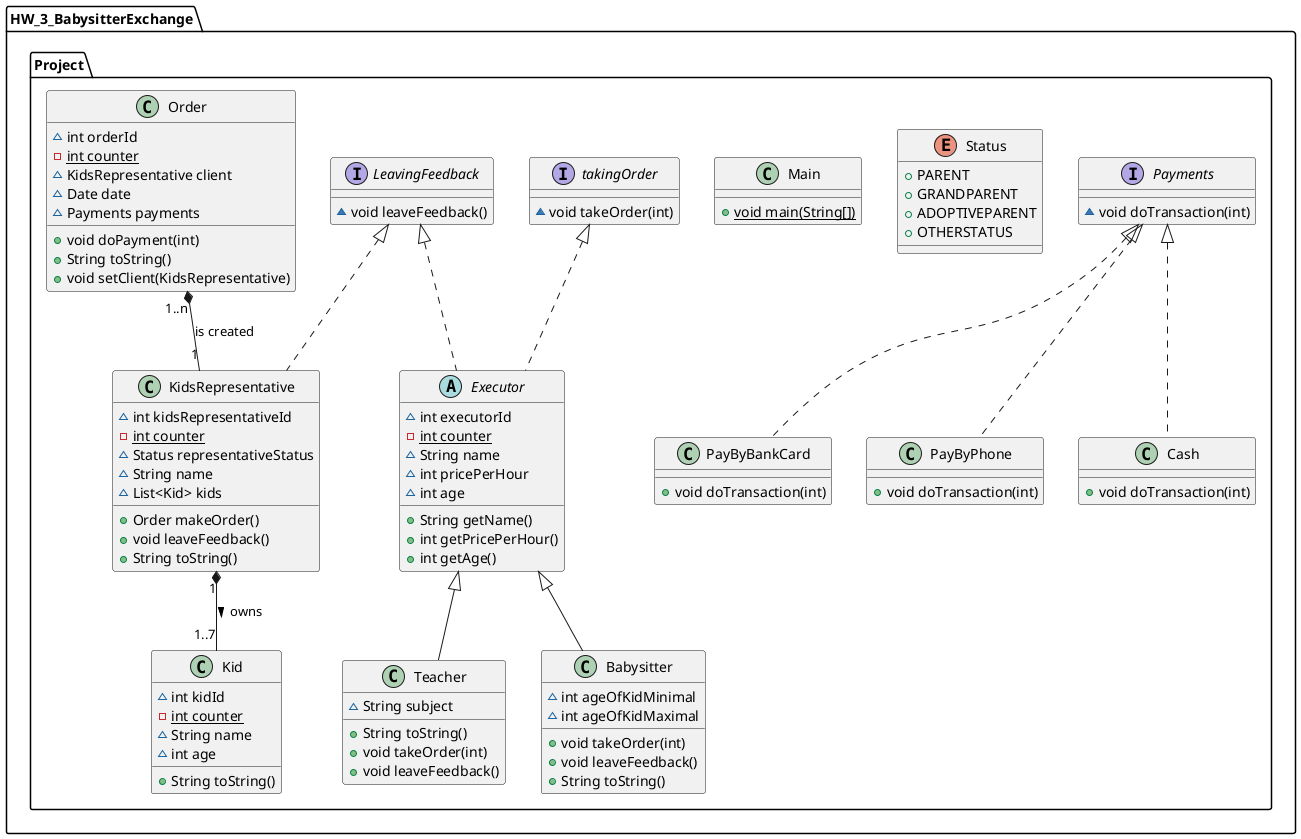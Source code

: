 @startuml
class HW_3_BabysitterExchange.Project.Cash {
+ void doTransaction(int)
}

class HW_3_BabysitterExchange.Project.PayByBankCard {
+ void doTransaction(int)
}

class HW_3_BabysitterExchange.Project.Kid {
~ int kidId
- {static} int counter
~ String name
~ int age
+ String toString()
}

class HW_3_BabysitterExchange.Project.PayByPhone {
+ void doTransaction(int)
}

interface HW_3_BabysitterExchange.Project.takingOrder {
~ void takeOrder(int)
}

class HW_3_BabysitterExchange.Project.KidsRepresentative {
~ int kidsRepresentativeId
- {static} int counter
~ Status representativeStatus
~ String name
~ List<Kid> kids
+ Order makeOrder()
+ void leaveFeedback()
+ String toString()
}

enum HW_3_BabysitterExchange.Project.Status {
+  PARENT
+  GRANDPARENT
+  ADOPTIVEPARENT
+  OTHERSTATUS
}

abstract class HW_3_BabysitterExchange.Project.Executor {
~ int executorId
- {static} int counter
~ String name
~ int pricePerHour
~ int age
+ String getName()
+ int getPricePerHour()
+ int getAge()
}

class HW_3_BabysitterExchange.Project.Main {
+ {static} void main(String[])
}

class HW_3_BabysitterExchange.Project.Babysitter {
~ int ageOfKidMinimal
~ int ageOfKidMaximal
+ void takeOrder(int)
+ void leaveFeedback()
+ String toString()
}

class HW_3_BabysitterExchange.Project.Teacher {
~ String subject
+ String toString()
+ void takeOrder(int)
+ void leaveFeedback()
}

interface HW_3_BabysitterExchange.Project.Payments {
~ void doTransaction(int)
}

class HW_3_BabysitterExchange.Project.Order {
~ int orderId
- {static} int counter
~ KidsRepresentative client
~ Date date
~ Payments payments
+ void doPayment(int)
+ String toString()
+ void setClient(KidsRepresentative)
}

interface HW_3_BabysitterExchange.Project.LeavingFeedback {
~ void leaveFeedback()
}

'Способы оплаты имплементируют интерфейс оплат
Payments <|.. Cash
Payments <|.. PayByBankCard
Payments <|.. PayByPhone

'Имплементация интерфесов классами KidsRepresentative и Executor
LeavingFeedback <|.. KidsRepresentative
takingOrder <|.. Executor
LeavingFeedback <|.. Executor

'Babysitter и Teacher наследуются от Executor
Executor <|-- Babysitter
Executor <|-- Teacher

'Композиция - Ребенок в этом контексте не может существовать без взрослого,
'родитель имеет минимум одного ребенка
KidsRepresentative "1" *-- "1..7" Kid : owns >

'Композиция: заказ не может существовать без заказчика.
'У одного заказчика может быть много заказов.
Order "1..n" *-- "1" KidsRepresentative : is created
@enduml
